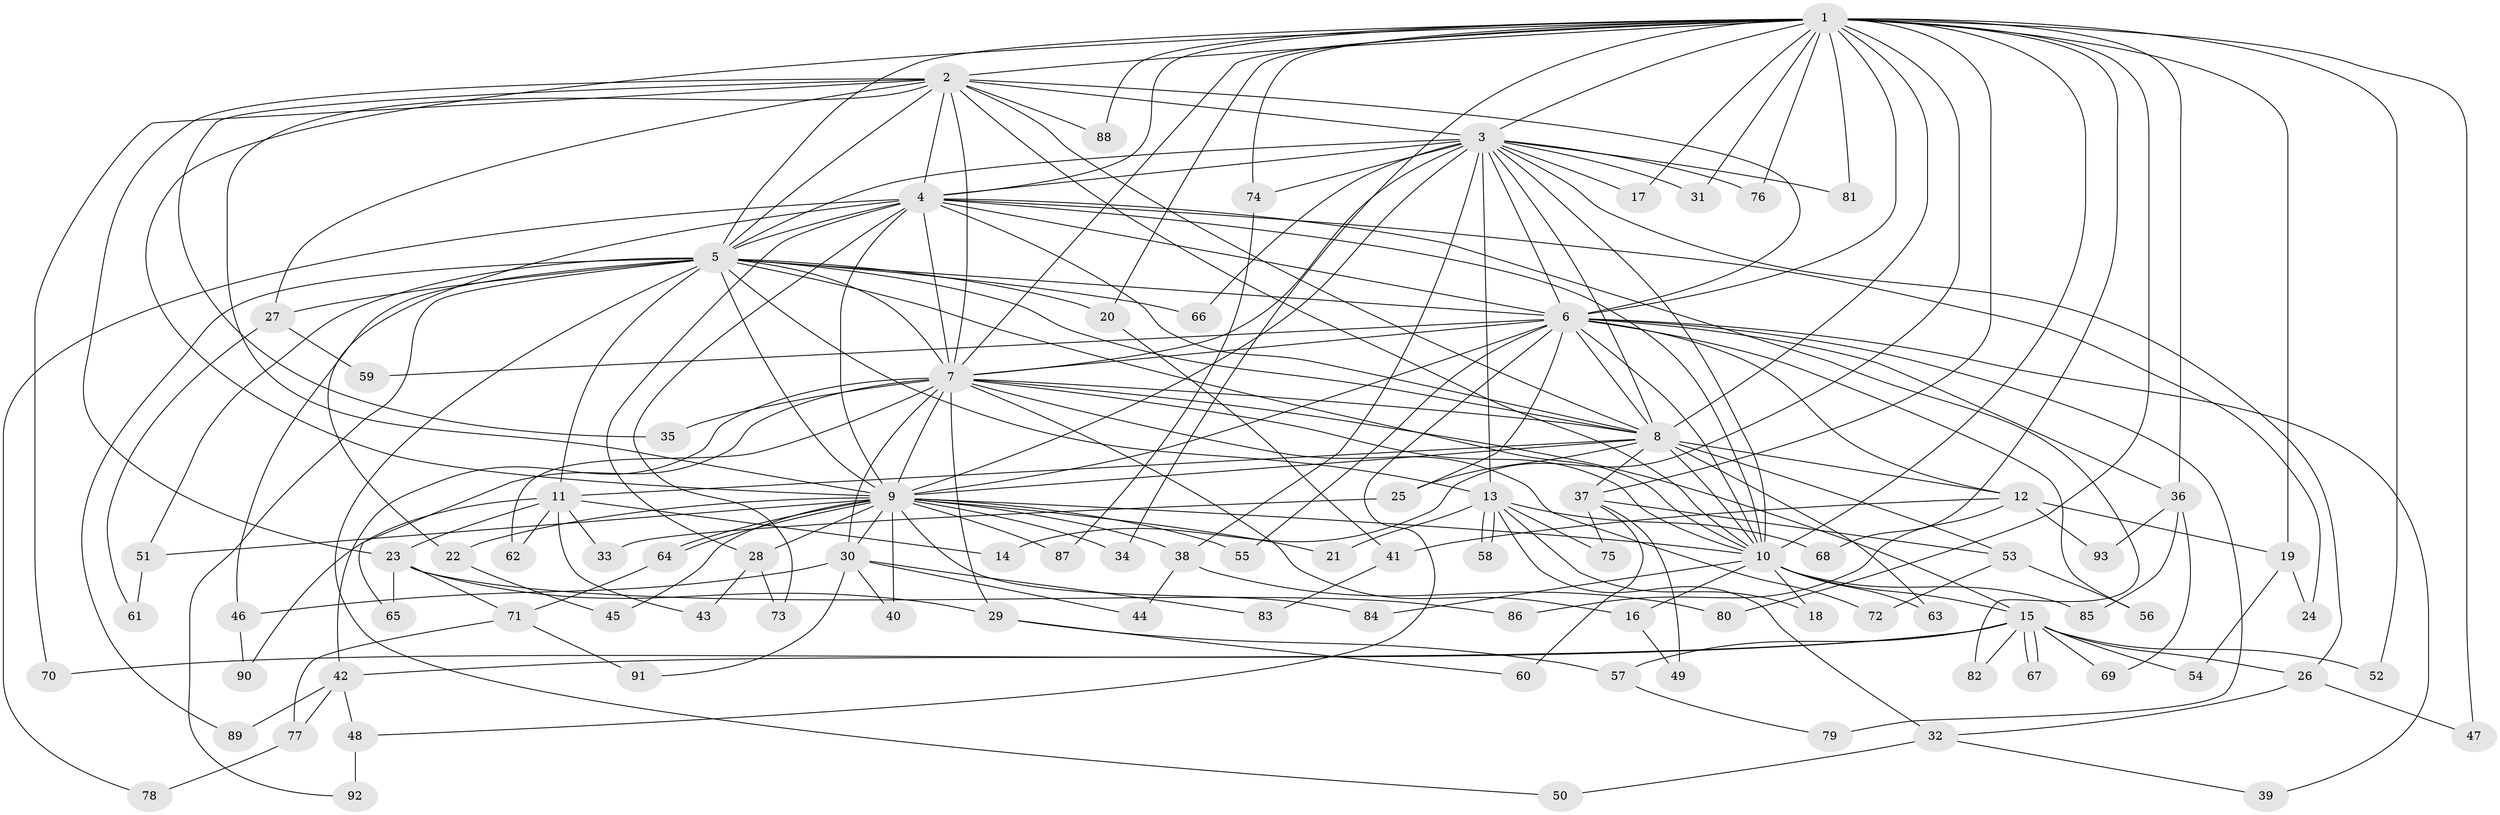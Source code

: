 // coarse degree distribution, {18: 0.017857142857142856, 15: 0.017857142857142856, 8: 0.03571428571428571, 2: 0.32142857142857145, 11: 0.017857142857142856, 4: 0.14285714285714285, 6: 0.07142857142857142, 16: 0.017857142857142856, 3: 0.17857142857142858, 1: 0.03571428571428571, 13: 0.03571428571428571, 17: 0.03571428571428571, 10: 0.017857142857142856, 5: 0.03571428571428571, 22: 0.017857142857142856}
// Generated by graph-tools (version 1.1) at 2025/36/03/04/25 23:36:23]
// undirected, 93 vertices, 211 edges
graph export_dot {
  node [color=gray90,style=filled];
  1;
  2;
  3;
  4;
  5;
  6;
  7;
  8;
  9;
  10;
  11;
  12;
  13;
  14;
  15;
  16;
  17;
  18;
  19;
  20;
  21;
  22;
  23;
  24;
  25;
  26;
  27;
  28;
  29;
  30;
  31;
  32;
  33;
  34;
  35;
  36;
  37;
  38;
  39;
  40;
  41;
  42;
  43;
  44;
  45;
  46;
  47;
  48;
  49;
  50;
  51;
  52;
  53;
  54;
  55;
  56;
  57;
  58;
  59;
  60;
  61;
  62;
  63;
  64;
  65;
  66;
  67;
  68;
  69;
  70;
  71;
  72;
  73;
  74;
  75;
  76;
  77;
  78;
  79;
  80;
  81;
  82;
  83;
  84;
  85;
  86;
  87;
  88;
  89;
  90;
  91;
  92;
  93;
  1 -- 2;
  1 -- 3;
  1 -- 4;
  1 -- 5;
  1 -- 6;
  1 -- 7;
  1 -- 8;
  1 -- 9;
  1 -- 10;
  1 -- 14;
  1 -- 17;
  1 -- 19;
  1 -- 20;
  1 -- 31;
  1 -- 34;
  1 -- 36;
  1 -- 37;
  1 -- 47;
  1 -- 52;
  1 -- 68;
  1 -- 74;
  1 -- 76;
  1 -- 80;
  1 -- 81;
  1 -- 88;
  2 -- 3;
  2 -- 4;
  2 -- 5;
  2 -- 6;
  2 -- 7;
  2 -- 8;
  2 -- 9;
  2 -- 10;
  2 -- 23;
  2 -- 27;
  2 -- 35;
  2 -- 70;
  2 -- 88;
  3 -- 4;
  3 -- 5;
  3 -- 6;
  3 -- 7;
  3 -- 8;
  3 -- 9;
  3 -- 10;
  3 -- 13;
  3 -- 17;
  3 -- 26;
  3 -- 31;
  3 -- 38;
  3 -- 66;
  3 -- 74;
  3 -- 76;
  3 -- 81;
  4 -- 5;
  4 -- 6;
  4 -- 7;
  4 -- 8;
  4 -- 9;
  4 -- 10;
  4 -- 22;
  4 -- 24;
  4 -- 28;
  4 -- 73;
  4 -- 78;
  4 -- 82;
  5 -- 6;
  5 -- 7;
  5 -- 8;
  5 -- 9;
  5 -- 10;
  5 -- 11;
  5 -- 13;
  5 -- 20;
  5 -- 27;
  5 -- 46;
  5 -- 50;
  5 -- 51;
  5 -- 66;
  5 -- 89;
  5 -- 92;
  6 -- 7;
  6 -- 8;
  6 -- 9;
  6 -- 10;
  6 -- 12;
  6 -- 25;
  6 -- 36;
  6 -- 39;
  6 -- 48;
  6 -- 55;
  6 -- 56;
  6 -- 59;
  6 -- 79;
  7 -- 8;
  7 -- 9;
  7 -- 10;
  7 -- 15;
  7 -- 16;
  7 -- 29;
  7 -- 30;
  7 -- 35;
  7 -- 42;
  7 -- 62;
  7 -- 65;
  7 -- 72;
  8 -- 9;
  8 -- 10;
  8 -- 11;
  8 -- 12;
  8 -- 25;
  8 -- 37;
  8 -- 53;
  8 -- 63;
  9 -- 10;
  9 -- 21;
  9 -- 22;
  9 -- 28;
  9 -- 30;
  9 -- 34;
  9 -- 38;
  9 -- 40;
  9 -- 45;
  9 -- 51;
  9 -- 55;
  9 -- 64;
  9 -- 64;
  9 -- 84;
  9 -- 87;
  10 -- 15;
  10 -- 16;
  10 -- 18;
  10 -- 63;
  10 -- 84;
  10 -- 85;
  11 -- 14;
  11 -- 23;
  11 -- 33;
  11 -- 43;
  11 -- 62;
  11 -- 90;
  12 -- 19;
  12 -- 41;
  12 -- 86;
  12 -- 93;
  13 -- 18;
  13 -- 21;
  13 -- 32;
  13 -- 58;
  13 -- 58;
  13 -- 68;
  13 -- 75;
  15 -- 26;
  15 -- 42;
  15 -- 52;
  15 -- 54;
  15 -- 57;
  15 -- 67;
  15 -- 67;
  15 -- 69;
  15 -- 70;
  15 -- 82;
  16 -- 49;
  19 -- 24;
  19 -- 54;
  20 -- 41;
  22 -- 45;
  23 -- 29;
  23 -- 65;
  23 -- 71;
  23 -- 86;
  25 -- 33;
  26 -- 32;
  26 -- 47;
  27 -- 59;
  27 -- 61;
  28 -- 43;
  28 -- 73;
  29 -- 57;
  29 -- 60;
  30 -- 40;
  30 -- 44;
  30 -- 46;
  30 -- 83;
  30 -- 91;
  32 -- 39;
  32 -- 50;
  36 -- 69;
  36 -- 85;
  36 -- 93;
  37 -- 49;
  37 -- 53;
  37 -- 60;
  37 -- 75;
  38 -- 44;
  38 -- 80;
  41 -- 83;
  42 -- 48;
  42 -- 77;
  42 -- 89;
  46 -- 90;
  48 -- 92;
  51 -- 61;
  53 -- 56;
  53 -- 72;
  57 -- 79;
  64 -- 71;
  71 -- 77;
  71 -- 91;
  74 -- 87;
  77 -- 78;
}
